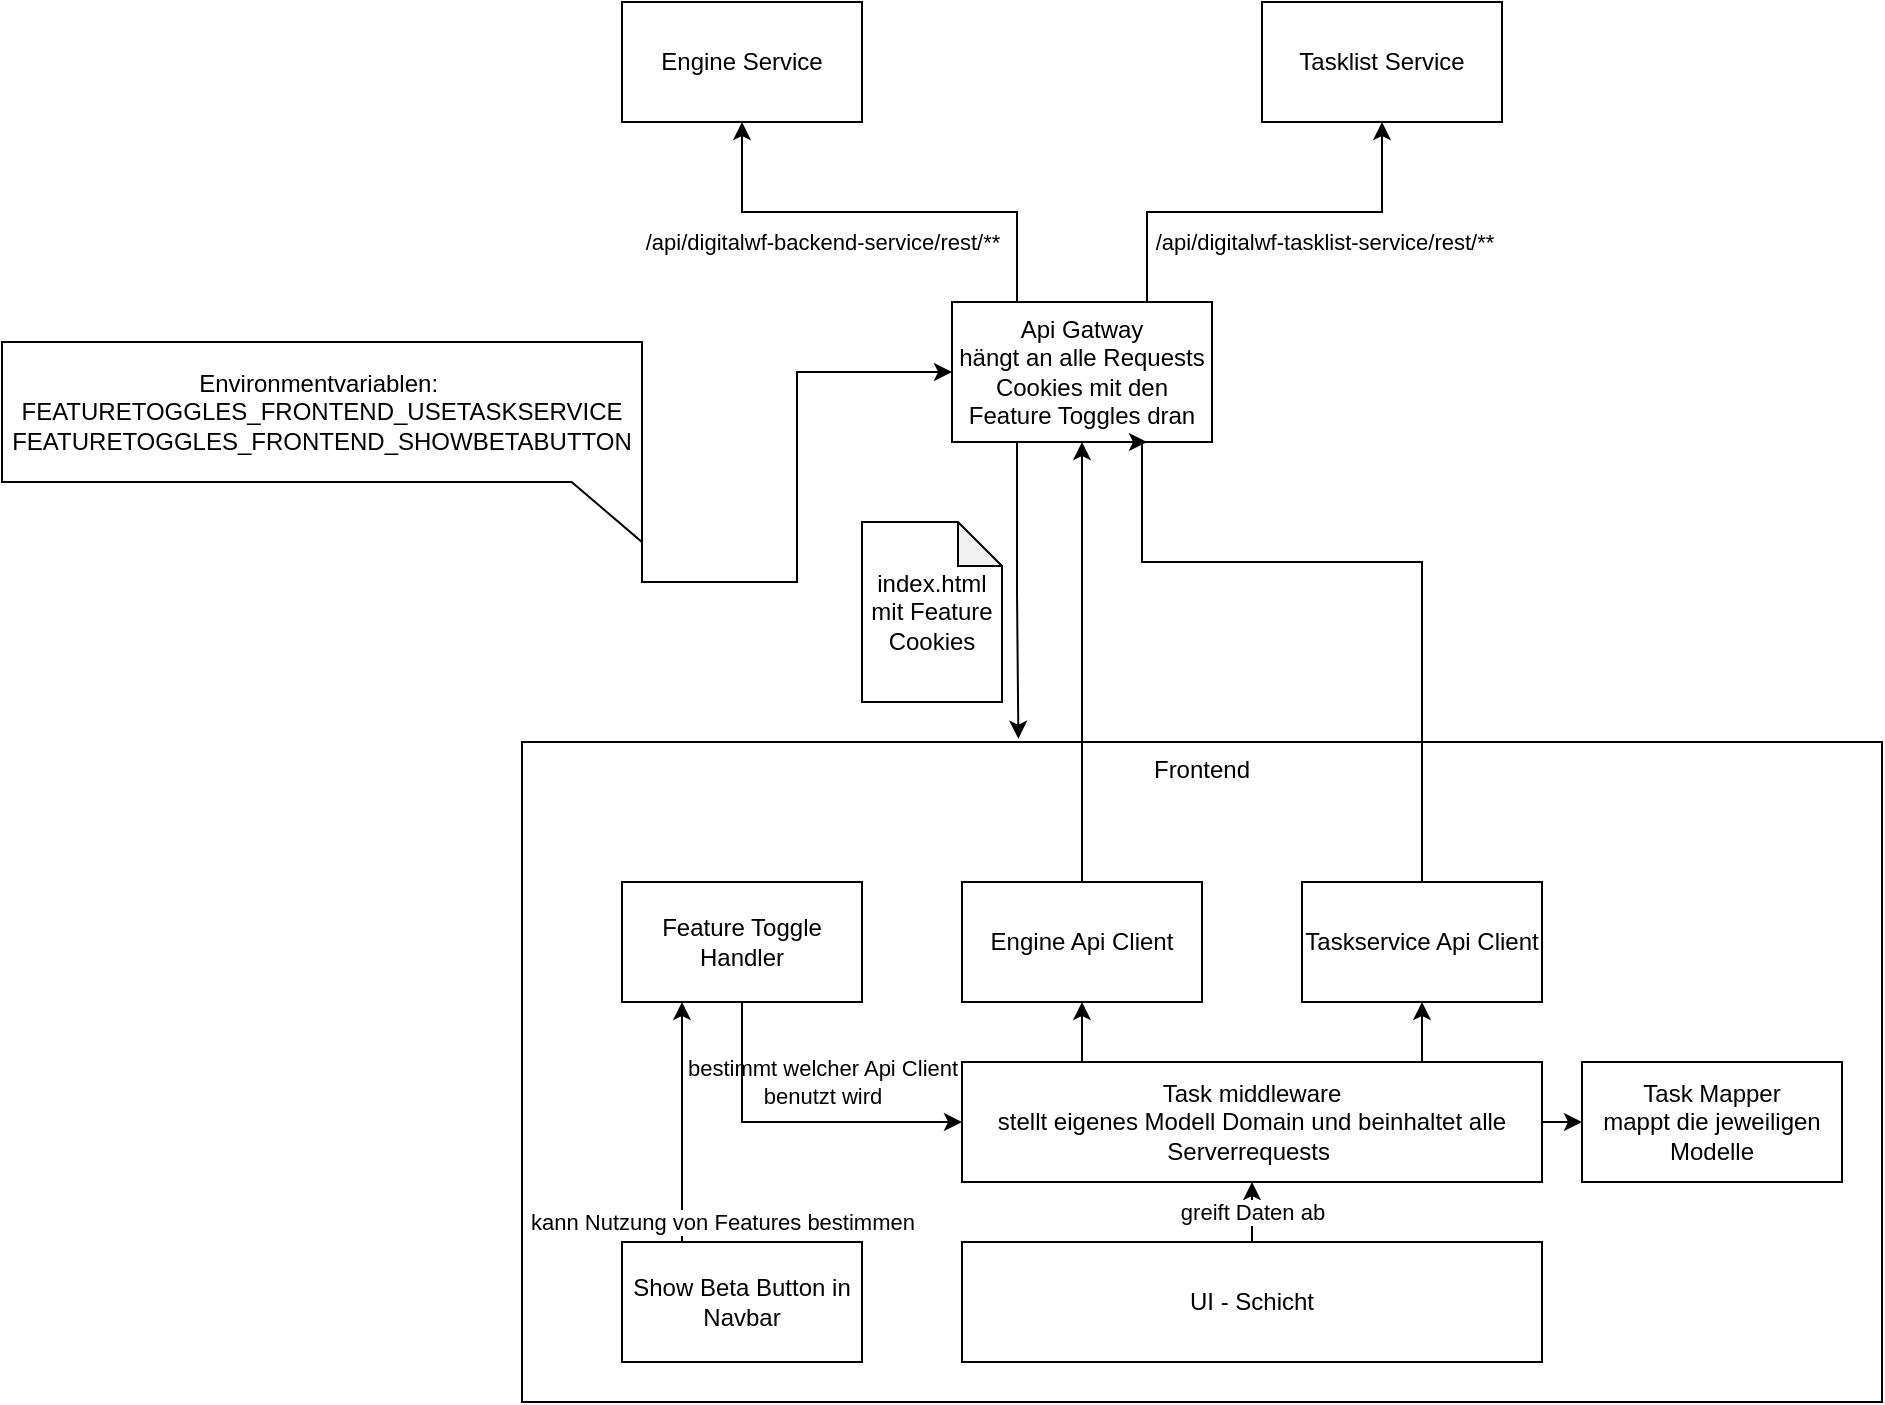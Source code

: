 <mxfile version="20.8.16" type="device"><diagram name="Seite-1" id="z3DBG-CdZZ6BsVHOn_1K"><mxGraphModel dx="2389" dy="917" grid="1" gridSize="10" guides="1" tooltips="1" connect="1" arrows="1" fold="1" page="1" pageScale="1" pageWidth="827" pageHeight="1169" math="0" shadow="0"><root><mxCell id="0"/><mxCell id="1" parent="0"/><mxCell id="Zx2CQsk76LS6cvHLXkKN-5" value="/api/digitalwf-backend-service/rest/**" style="edgeStyle=orthogonalEdgeStyle;rounded=0;orthogonalLoop=1;jettySize=auto;html=1;exitX=0.25;exitY=0;exitDx=0;exitDy=0;entryX=0.5;entryY=1;entryDx=0;entryDy=0;" edge="1" parent="1" source="Zx2CQsk76LS6cvHLXkKN-1" target="Zx2CQsk76LS6cvHLXkKN-2"><mxGeometry x="0.253" y="15" relative="1" as="geometry"><mxPoint as="offset"/></mxGeometry></mxCell><mxCell id="Zx2CQsk76LS6cvHLXkKN-6" style="edgeStyle=orthogonalEdgeStyle;rounded=0;orthogonalLoop=1;jettySize=auto;html=1;exitX=0.75;exitY=0;exitDx=0;exitDy=0;entryX=0.5;entryY=1;entryDx=0;entryDy=0;" edge="1" parent="1" source="Zx2CQsk76LS6cvHLXkKN-1" target="Zx2CQsk76LS6cvHLXkKN-3"><mxGeometry relative="1" as="geometry"/></mxCell><mxCell id="Zx2CQsk76LS6cvHLXkKN-7" value="/api/digitalwf-tasklist-service/rest/**" style="edgeLabel;html=1;align=center;verticalAlign=middle;resizable=0;points=[];" vertex="1" connectable="0" parent="Zx2CQsk76LS6cvHLXkKN-6"><mxGeometry x="-0.278" y="-2" relative="1" as="geometry"><mxPoint x="58" y="13" as="offset"/></mxGeometry></mxCell><mxCell id="Zx2CQsk76LS6cvHLXkKN-12" style="edgeStyle=orthogonalEdgeStyle;rounded=0;orthogonalLoop=1;jettySize=auto;html=1;exitX=0.25;exitY=1;exitDx=0;exitDy=0;entryX=0.365;entryY=-0.005;entryDx=0;entryDy=0;entryPerimeter=0;" edge="1" parent="1" source="Zx2CQsk76LS6cvHLXkKN-1" target="Zx2CQsk76LS6cvHLXkKN-4"><mxGeometry relative="1" as="geometry"><mxPoint x="340" y="489" as="targetPoint"/></mxGeometry></mxCell><mxCell id="Zx2CQsk76LS6cvHLXkKN-1" value="Api Gatway&lt;br&gt;hängt an alle Requests Cookies mit den Feature Toggles dran" style="rounded=0;whiteSpace=wrap;html=1;" vertex="1" parent="1"><mxGeometry x="305" y="270" width="130" height="70" as="geometry"/></mxCell><mxCell id="Zx2CQsk76LS6cvHLXkKN-2" value="Engine Service" style="rounded=0;whiteSpace=wrap;html=1;" vertex="1" parent="1"><mxGeometry x="140" y="120" width="120" height="60" as="geometry"/></mxCell><mxCell id="Zx2CQsk76LS6cvHLXkKN-3" value="Tasklist Service" style="rounded=0;whiteSpace=wrap;html=1;" vertex="1" parent="1"><mxGeometry x="460" y="120" width="120" height="60" as="geometry"/></mxCell><mxCell id="Zx2CQsk76LS6cvHLXkKN-4" value="Frontend" style="rounded=0;whiteSpace=wrap;html=1;verticalAlign=top;" vertex="1" parent="1"><mxGeometry x="90" y="490" width="680" height="330" as="geometry"/></mxCell><mxCell id="Zx2CQsk76LS6cvHLXkKN-10" style="edgeStyle=orthogonalEdgeStyle;rounded=0;orthogonalLoop=1;jettySize=auto;html=1;exitX=0;exitY=0;exitDx=320;exitDy=100;exitPerimeter=0;entryX=0;entryY=0.5;entryDx=0;entryDy=0;" edge="1" parent="1" source="Zx2CQsk76LS6cvHLXkKN-9" target="Zx2CQsk76LS6cvHLXkKN-1"><mxGeometry relative="1" as="geometry"><Array as="points"/></mxGeometry></mxCell><mxCell id="Zx2CQsk76LS6cvHLXkKN-9" value="Environmentvariablen:&amp;nbsp;&lt;br&gt;FEATURETOGGLES_FRONTEND_USETASKSERVICE&lt;br&gt;FEATURETOGGLES_FRONTEND_SHOWBETABUTTON" style="shape=callout;whiteSpace=wrap;html=1;perimeter=calloutPerimeter;base=130;size=30;position=0.89;position2=1;" vertex="1" parent="1"><mxGeometry x="-170" y="290" width="320" height="100" as="geometry"/></mxCell><mxCell id="Zx2CQsk76LS6cvHLXkKN-11" value="index.html&lt;br&gt;mit Feature Cookies&lt;br&gt;" style="shape=note;whiteSpace=wrap;html=1;backgroundOutline=1;darkOpacity=0.05;size=22;" vertex="1" parent="1"><mxGeometry x="260" y="380" width="70" height="90" as="geometry"/></mxCell><mxCell id="Zx2CQsk76LS6cvHLXkKN-23" style="edgeStyle=orthogonalEdgeStyle;rounded=0;jumpSize=6;orthogonalLoop=1;jettySize=auto;html=1;exitX=0.5;exitY=0;exitDx=0;exitDy=0;entryX=0.5;entryY=1;entryDx=0;entryDy=0;startSize=6;endSize=6;" edge="1" parent="1" source="Zx2CQsk76LS6cvHLXkKN-13" target="Zx2CQsk76LS6cvHLXkKN-1"><mxGeometry relative="1" as="geometry"/></mxCell><mxCell id="Zx2CQsk76LS6cvHLXkKN-13" value="Engine Api Client" style="rounded=0;whiteSpace=wrap;html=1;" vertex="1" parent="1"><mxGeometry x="310" y="560" width="120" height="60" as="geometry"/></mxCell><mxCell id="Zx2CQsk76LS6cvHLXkKN-24" style="edgeStyle=orthogonalEdgeStyle;rounded=0;jumpSize=6;orthogonalLoop=1;jettySize=auto;html=1;exitX=0.5;exitY=0;exitDx=0;exitDy=0;entryX=0.75;entryY=1;entryDx=0;entryDy=0;startSize=6;endSize=6;" edge="1" parent="1" source="Zx2CQsk76LS6cvHLXkKN-14" target="Zx2CQsk76LS6cvHLXkKN-1"><mxGeometry relative="1" as="geometry"><Array as="points"><mxPoint x="540" y="400"/><mxPoint x="400" y="400"/></Array></mxGeometry></mxCell><mxCell id="Zx2CQsk76LS6cvHLXkKN-14" value="Taskservice Api Client" style="rounded=0;whiteSpace=wrap;html=1;" vertex="1" parent="1"><mxGeometry x="480" y="560" width="120" height="60" as="geometry"/></mxCell><mxCell id="Zx2CQsk76LS6cvHLXkKN-21" value="bestimmt welcher Api Client &lt;br&gt;benutzt wird" style="edgeStyle=orthogonalEdgeStyle;rounded=0;orthogonalLoop=1;jettySize=auto;html=1;exitX=0.5;exitY=1;exitDx=0;exitDy=0;entryX=0;entryY=0.5;entryDx=0;entryDy=0;labelBackgroundColor=none;" edge="1" parent="1" source="Zx2CQsk76LS6cvHLXkKN-15" target="Zx2CQsk76LS6cvHLXkKN-16"><mxGeometry x="0.176" y="20" relative="1" as="geometry"><mxPoint as="offset"/></mxGeometry></mxCell><mxCell id="Zx2CQsk76LS6cvHLXkKN-15" value="Feature Toggle Handler" style="rounded=0;whiteSpace=wrap;html=1;" vertex="1" parent="1"><mxGeometry x="140" y="560" width="120" height="60" as="geometry"/></mxCell><mxCell id="Zx2CQsk76LS6cvHLXkKN-19" style="edgeStyle=orthogonalEdgeStyle;rounded=0;orthogonalLoop=1;jettySize=auto;html=1;exitX=0.25;exitY=0;exitDx=0;exitDy=0;entryX=0.5;entryY=1;entryDx=0;entryDy=0;" edge="1" parent="1" source="Zx2CQsk76LS6cvHLXkKN-16" target="Zx2CQsk76LS6cvHLXkKN-13"><mxGeometry relative="1" as="geometry"/></mxCell><mxCell id="Zx2CQsk76LS6cvHLXkKN-20" style="edgeStyle=orthogonalEdgeStyle;rounded=0;orthogonalLoop=1;jettySize=auto;html=1;exitX=0.75;exitY=0;exitDx=0;exitDy=0;entryX=0.5;entryY=1;entryDx=0;entryDy=0;" edge="1" parent="1" source="Zx2CQsk76LS6cvHLXkKN-16" target="Zx2CQsk76LS6cvHLXkKN-14"><mxGeometry relative="1" as="geometry"/></mxCell><mxCell id="Zx2CQsk76LS6cvHLXkKN-28" style="edgeStyle=orthogonalEdgeStyle;rounded=0;jumpSize=6;orthogonalLoop=1;jettySize=auto;html=1;exitX=1;exitY=0.5;exitDx=0;exitDy=0;entryX=0;entryY=0.5;entryDx=0;entryDy=0;startSize=6;endSize=6;" edge="1" parent="1" source="Zx2CQsk76LS6cvHLXkKN-16" target="Zx2CQsk76LS6cvHLXkKN-25"><mxGeometry relative="1" as="geometry"/></mxCell><mxCell id="Zx2CQsk76LS6cvHLXkKN-16" value="Task middleware&lt;br&gt;stellt eigenes Modell Domain und beinhaltet alle Serverrequests&amp;nbsp;" style="rounded=0;whiteSpace=wrap;html=1;" vertex="1" parent="1"><mxGeometry x="310" y="650" width="290" height="60" as="geometry"/></mxCell><mxCell id="Zx2CQsk76LS6cvHLXkKN-18" value="greift Daten ab" style="edgeStyle=orthogonalEdgeStyle;rounded=0;orthogonalLoop=1;jettySize=auto;html=1;exitX=0.5;exitY=0;exitDx=0;exitDy=0;entryX=0.5;entryY=1;entryDx=0;entryDy=0;" edge="1" parent="1" source="Zx2CQsk76LS6cvHLXkKN-17" target="Zx2CQsk76LS6cvHLXkKN-16"><mxGeometry relative="1" as="geometry"/></mxCell><mxCell id="Zx2CQsk76LS6cvHLXkKN-17" value="UI - Schicht" style="rounded=0;whiteSpace=wrap;html=1;" vertex="1" parent="1"><mxGeometry x="310" y="740" width="290" height="60" as="geometry"/></mxCell><mxCell id="Zx2CQsk76LS6cvHLXkKN-25" value="Task Mapper&lt;br&gt;mappt die jeweiligen Modelle" style="rounded=0;whiteSpace=wrap;html=1;" vertex="1" parent="1"><mxGeometry x="620" y="650" width="130" height="60" as="geometry"/></mxCell><mxCell id="Zx2CQsk76LS6cvHLXkKN-29" value="kann Nutzung von Features bestimmen" style="edgeStyle=orthogonalEdgeStyle;rounded=0;jumpSize=6;orthogonalLoop=1;jettySize=auto;html=1;exitX=0.25;exitY=0;exitDx=0;exitDy=0;entryX=0.25;entryY=1;entryDx=0;entryDy=0;startSize=6;endSize=6;" edge="1" parent="1" source="Zx2CQsk76LS6cvHLXkKN-26" target="Zx2CQsk76LS6cvHLXkKN-15"><mxGeometry x="-0.833" y="-20" relative="1" as="geometry"><mxPoint as="offset"/></mxGeometry></mxCell><mxCell id="Zx2CQsk76LS6cvHLXkKN-26" value="Show Beta Button in Navbar" style="rounded=0;whiteSpace=wrap;html=1;" vertex="1" parent="1"><mxGeometry x="140" y="740" width="120" height="60" as="geometry"/></mxCell></root></mxGraphModel></diagram></mxfile>